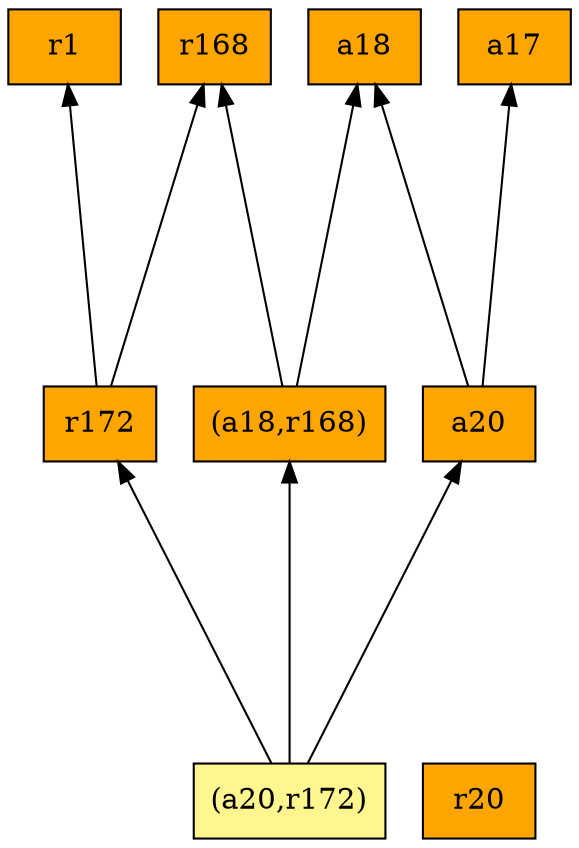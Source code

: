 digraph G {
rankdir=BT;ranksep="2.0";
"r172" [shape=record,fillcolor=orange,style=filled,label="{r172}"];
"a20" [shape=record,fillcolor=orange,style=filled,label="{a20}"];
"(a18,r168)" [shape=record,fillcolor=orange,style=filled,label="{(a18,r168)}"];
"a17" [shape=record,fillcolor=orange,style=filled,label="{a17}"];
"(a20,r172)" [shape=record,fillcolor=khaki1,style=filled,label="{(a20,r172)}"];
"r20" [shape=record,fillcolor=orange,style=filled,label="{r20}"];
"r1" [shape=record,fillcolor=orange,style=filled,label="{r1}"];
"a18" [shape=record,fillcolor=orange,style=filled,label="{a18}"];
"r168" [shape=record,fillcolor=orange,style=filled,label="{r168}"];
"r172" -> "r1"
"r172" -> "r168"
"a20" -> "a18"
"a20" -> "a17"
"(a18,r168)" -> "a18"
"(a18,r168)" -> "r168"
"(a20,r172)" -> "a20"
"(a20,r172)" -> "(a18,r168)"
"(a20,r172)" -> "r172"
}